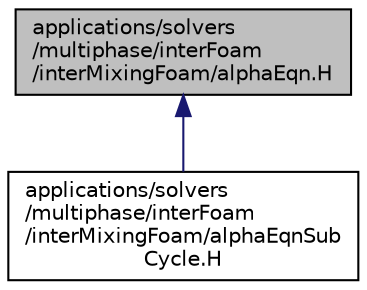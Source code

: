 digraph "applications/solvers/multiphase/interFoam/interMixingFoam/alphaEqn.H"
{
  bgcolor="transparent";
  edge [fontname="Helvetica",fontsize="10",labelfontname="Helvetica",labelfontsize="10"];
  node [fontname="Helvetica",fontsize="10",shape=record];
  Node1 [label="applications/solvers\l/multiphase/interFoam\l/interMixingFoam/alphaEqn.H",height=0.2,width=0.4,color="black", fillcolor="grey75", style="filled" fontcolor="black"];
  Node1 -> Node2 [dir="back",color="midnightblue",fontsize="10",style="solid",fontname="Helvetica"];
  Node2 [label="applications/solvers\l/multiphase/interFoam\l/interMixingFoam/alphaEqnSub\lCycle.H",height=0.2,width=0.4,color="black",URL="$interFoam_2interMixingFoam_2alphaEqnSubCycle_8H.html"];
}
